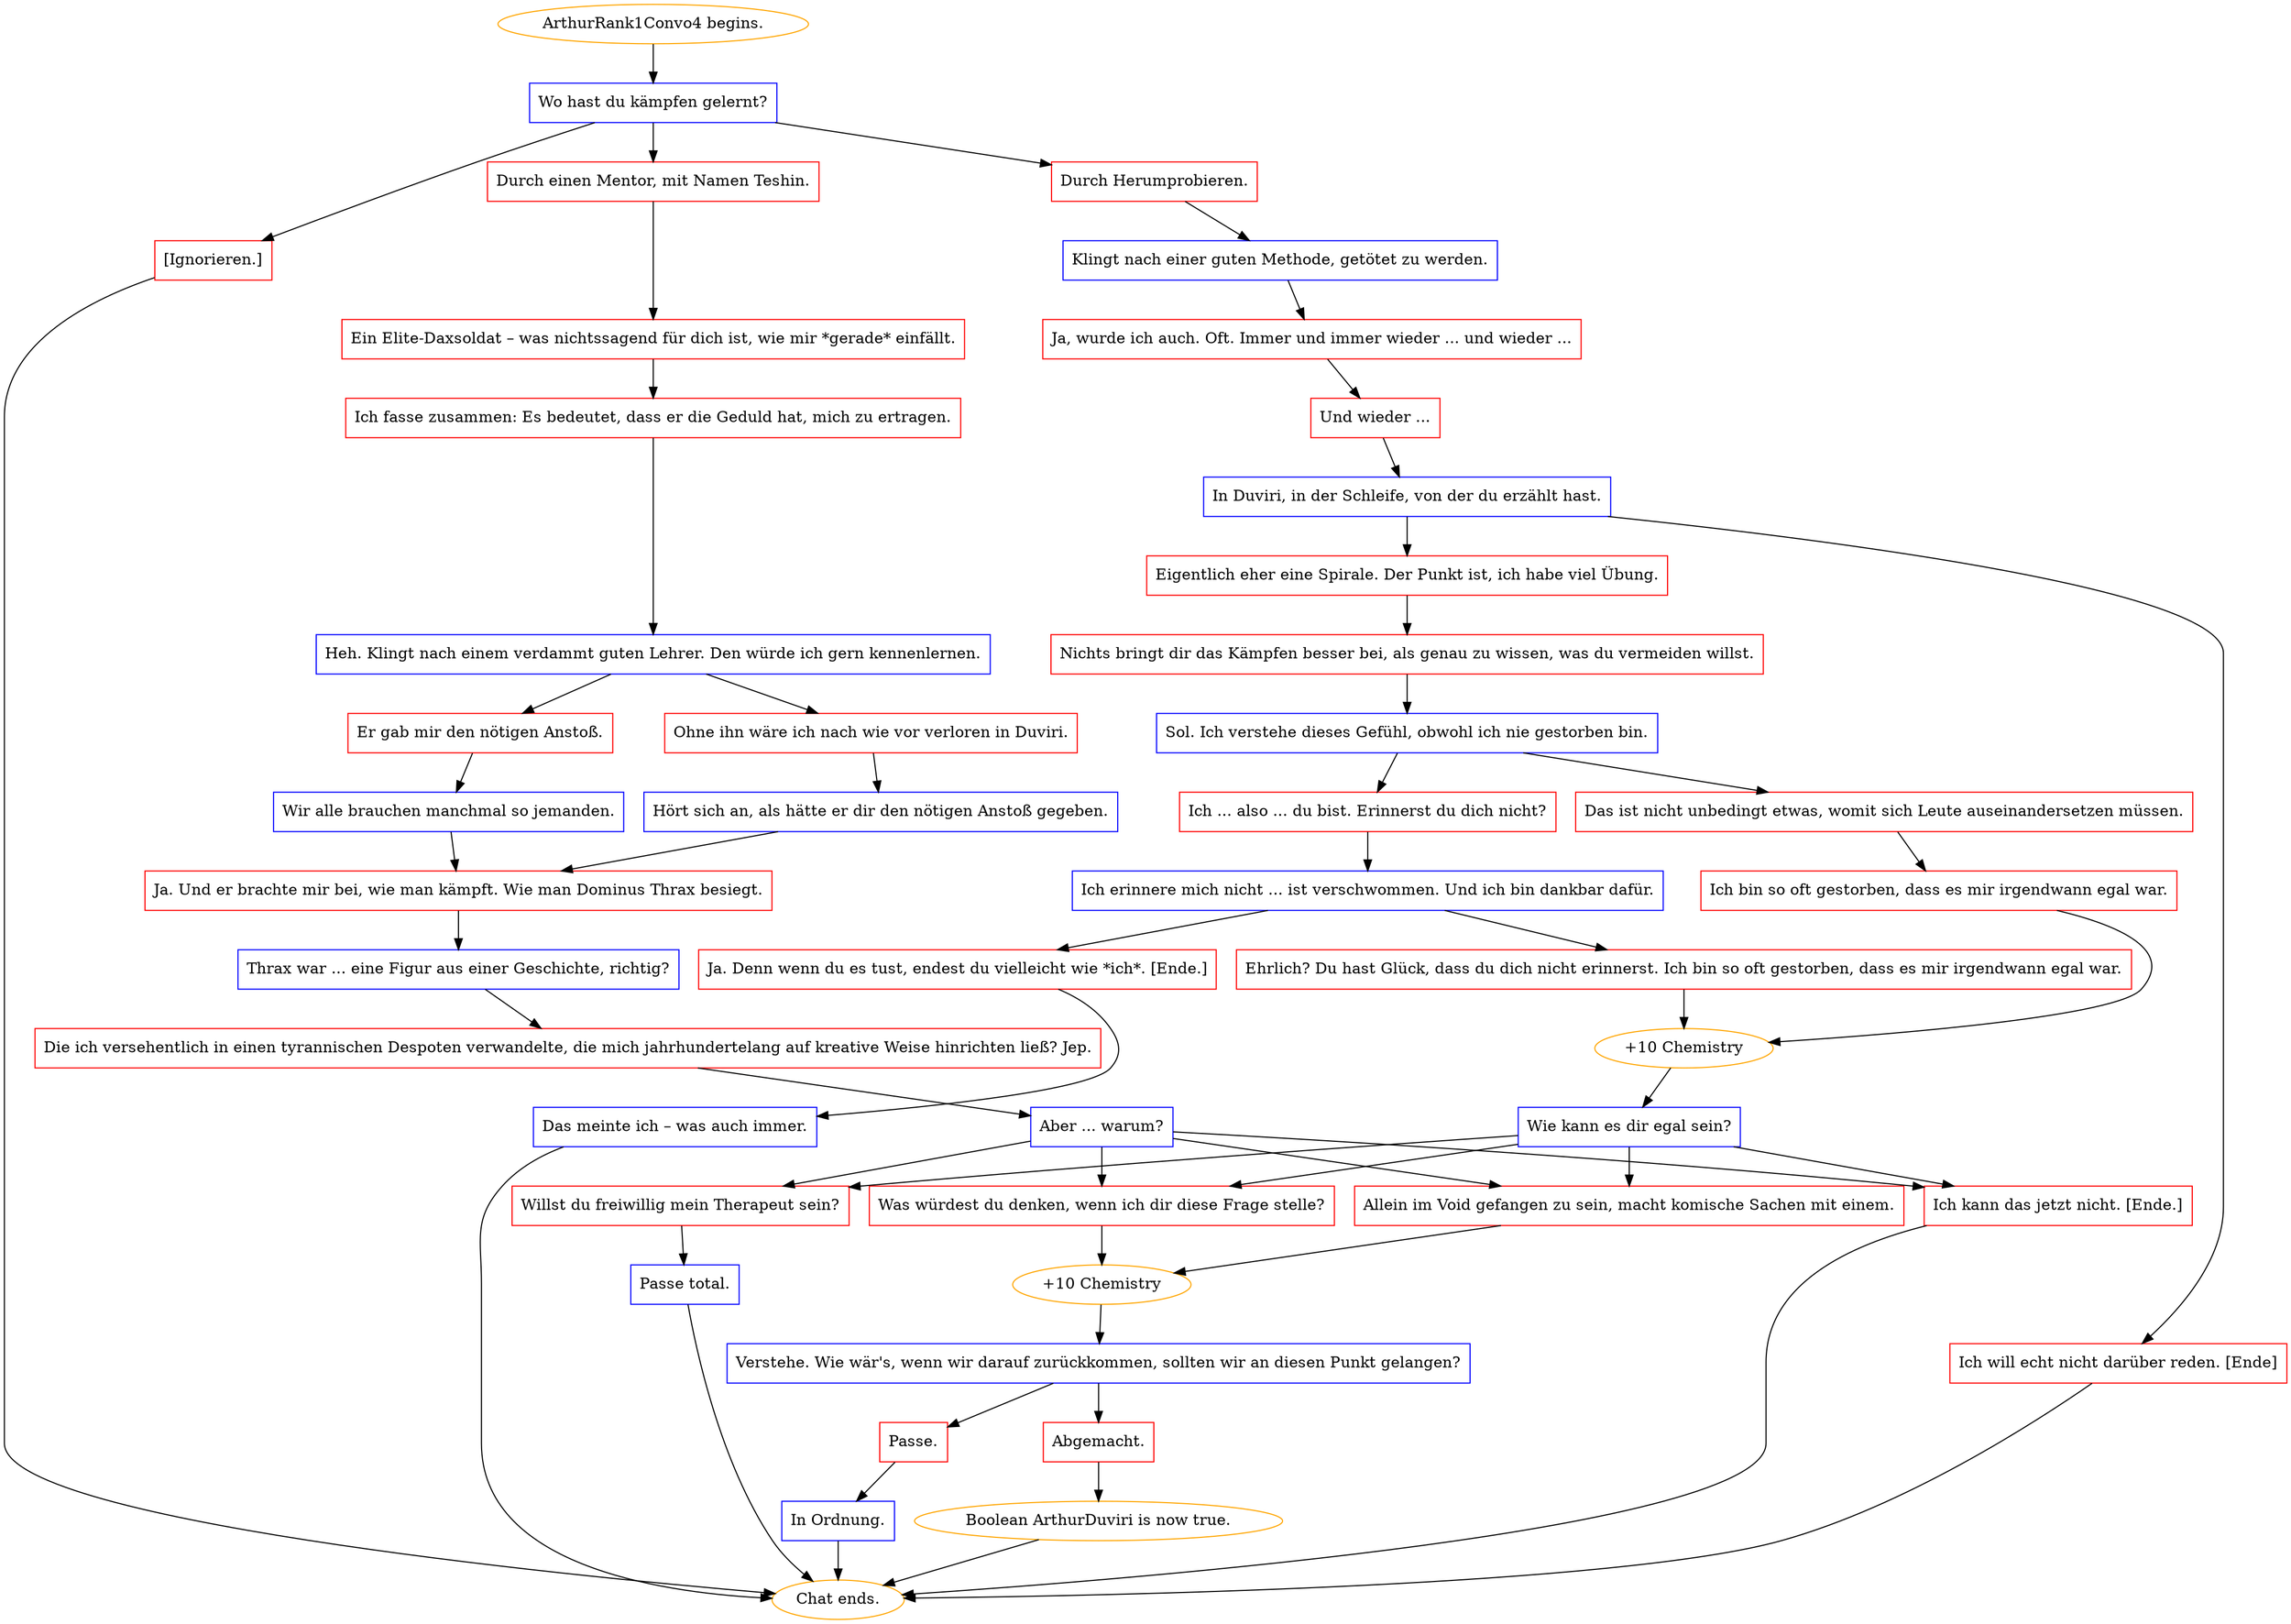 digraph {
	"ArthurRank1Convo4 begins." [color=orange];
		"ArthurRank1Convo4 begins." -> j1408752244;
	j1408752244 [label="Wo hast du kämpfen gelernt?",shape=box,color=blue];
		j1408752244 -> j1027809724;
		j1408752244 -> j352391933;
		j1408752244 -> j4221938618;
	j1027809724 [label="Durch Herumprobieren.",shape=box,color=red];
		j1027809724 -> j2048223980;
	j352391933 [label="Durch einen Mentor, mit Namen Teshin.",shape=box,color=red];
		j352391933 -> j4055808217;
	j4221938618 [label="[Ignorieren.]",shape=box,color=red];
		j4221938618 -> "Chat ends.";
	j2048223980 [label="Klingt nach einer guten Methode, getötet zu werden.",shape=box,color=blue];
		j2048223980 -> j3909805289;
	j4055808217 [label="Ein Elite-Daxsoldat – was nichtssagend für dich ist, wie mir *gerade* einfällt.",shape=box,color=red];
		j4055808217 -> j12792001;
	"Chat ends." [color=orange];
	j3909805289 [label="Ja, wurde ich auch. Oft. Immer und immer wieder ... und wieder ...",shape=box,color=red];
		j3909805289 -> j2177787914;
	j12792001 [label="Ich fasse zusammen: Es bedeutet, dass er die Geduld hat, mich zu ertragen.",shape=box,color=red];
		j12792001 -> j2814522978;
	j2177787914 [label="Und wieder ...",shape=box,color=red];
		j2177787914 -> j1247861670;
	j2814522978 [label="Heh. Klingt nach einem verdammt guten Lehrer. Den würde ich gern kennenlernen.",shape=box,color=blue];
		j2814522978 -> j2631656044;
		j2814522978 -> j2848392350;
	j1247861670 [label="In Duviri, in der Schleife, von der du erzählt hast.",shape=box,color=blue];
		j1247861670 -> j2107652515;
		j1247861670 -> j2998691139;
	j2631656044 [label="Ohne ihn wäre ich nach wie vor verloren in Duviri.",shape=box,color=red];
		j2631656044 -> j3103826320;
	j2848392350 [label="Er gab mir den nötigen Anstoß.",shape=box,color=red];
		j2848392350 -> j1733231792;
	j2107652515 [label="Eigentlich eher eine Spirale. Der Punkt ist, ich habe viel Übung.",shape=box,color=red];
		j2107652515 -> j681020053;
	j2998691139 [label="Ich will echt nicht darüber reden. [Ende]",shape=box,color=red];
		j2998691139 -> "Chat ends.";
	j3103826320 [label="Hört sich an, als hätte er dir den nötigen Anstoß gegeben.",shape=box,color=blue];
		j3103826320 -> j3308397378;
	j1733231792 [label="Wir alle brauchen manchmal so jemanden.",shape=box,color=blue];
		j1733231792 -> j3308397378;
	j681020053 [label="Nichts bringt dir das Kämpfen besser bei, als genau zu wissen, was du vermeiden willst.",shape=box,color=red];
		j681020053 -> j2221387974;
	j3308397378 [label="Ja. Und er brachte mir bei, wie man kämpft. Wie man Dominus Thrax besiegt.",shape=box,color=red];
		j3308397378 -> j2223347380;
	j2221387974 [label="Sol. Ich verstehe dieses Gefühl, obwohl ich nie gestorben bin.",shape=box,color=blue];
		j2221387974 -> j95668707;
		j2221387974 -> j2872775675;
	j2223347380 [label="Thrax war ... eine Figur aus einer Geschichte, richtig?",shape=box,color=blue];
		j2223347380 -> j3641341258;
	j95668707 [label="Ich ... also ... du bist. Erinnerst du dich nicht?",shape=box,color=red];
		j95668707 -> j4289698303;
	j2872775675 [label="Das ist nicht unbedingt etwas, womit sich Leute auseinandersetzen müssen.",shape=box,color=red];
		j2872775675 -> j633418563;
	j3641341258 [label="Die ich versehentlich in einen tyrannischen Despoten verwandelte, die mich jahrhundertelang auf kreative Weise hinrichten ließ? Jep.",shape=box,color=red];
		j3641341258 -> j4192456557;
	j4289698303 [label="Ich erinnere mich nicht ... ist verschwommen. Und ich bin dankbar dafür.",shape=box,color=blue];
		j4289698303 -> j2354926539;
		j4289698303 -> j1556273436;
	j633418563 [label="Ich bin so oft gestorben, dass es mir irgendwann egal war.",shape=box,color=red];
		j633418563 -> j2555421561;
	j4192456557 [label="Aber ... warum?",shape=box,color=blue];
		j4192456557 -> j3944603593;
		j4192456557 -> j2640511987;
		j4192456557 -> j2006828026;
		j4192456557 -> j2652308491;
	j2354926539 [label="Ja. Denn wenn du es tust, endest du vielleicht wie *ich*. [Ende.]",shape=box,color=red];
		j2354926539 -> j3013374187;
	j1556273436 [label="Ehrlich? Du hast Glück, dass du dich nicht erinnerst. Ich bin so oft gestorben, dass es mir irgendwann egal war.",shape=box,color=red];
		j1556273436 -> j2555421561;
	j2555421561 [label="+10 Chemistry",color=orange];
		j2555421561 -> j1395523008;
	j3944603593 [label="Was würdest du denken, wenn ich dir diese Frage stelle?",shape=box,color=red];
		j3944603593 -> j2127030096;
	j2640511987 [label="Willst du freiwillig mein Therapeut sein?",shape=box,color=red];
		j2640511987 -> j3849629858;
	j2006828026 [label="Allein im Void gefangen zu sein, macht komische Sachen mit einem.",shape=box,color=red];
		j2006828026 -> j2127030096;
	j2652308491 [label="Ich kann das jetzt nicht. [Ende.]",shape=box,color=red];
		j2652308491 -> "Chat ends.";
	j3013374187 [label="Das meinte ich – was auch immer.",shape=box,color=blue];
		j3013374187 -> "Chat ends.";
	j1395523008 [label="Wie kann es dir egal sein?",shape=box,color=blue];
		j1395523008 -> j3944603593;
		j1395523008 -> j2640511987;
		j1395523008 -> j2006828026;
		j1395523008 -> j2652308491;
	j2127030096 [label="+10 Chemistry",color=orange];
		j2127030096 -> j2075543169;
	j3849629858 [label="Passe total.",shape=box,color=blue];
		j3849629858 -> "Chat ends.";
	j2075543169 [label="Verstehe. Wie wär's, wenn wir darauf zurückkommen, sollten wir an diesen Punkt gelangen?",shape=box,color=blue];
		j2075543169 -> j2809371978;
		j2075543169 -> j2502914726;
	j2809371978 [label="Abgemacht.",shape=box,color=red];
		j2809371978 -> j1992354670;
	j2502914726 [label="Passe.",shape=box,color=red];
		j2502914726 -> j1256267111;
	j1992354670 [label="Boolean ArthurDuviri is now true.",color=orange];
		j1992354670 -> "Chat ends.";
	j1256267111 [label="In Ordnung.",shape=box,color=blue];
		j1256267111 -> "Chat ends.";
}